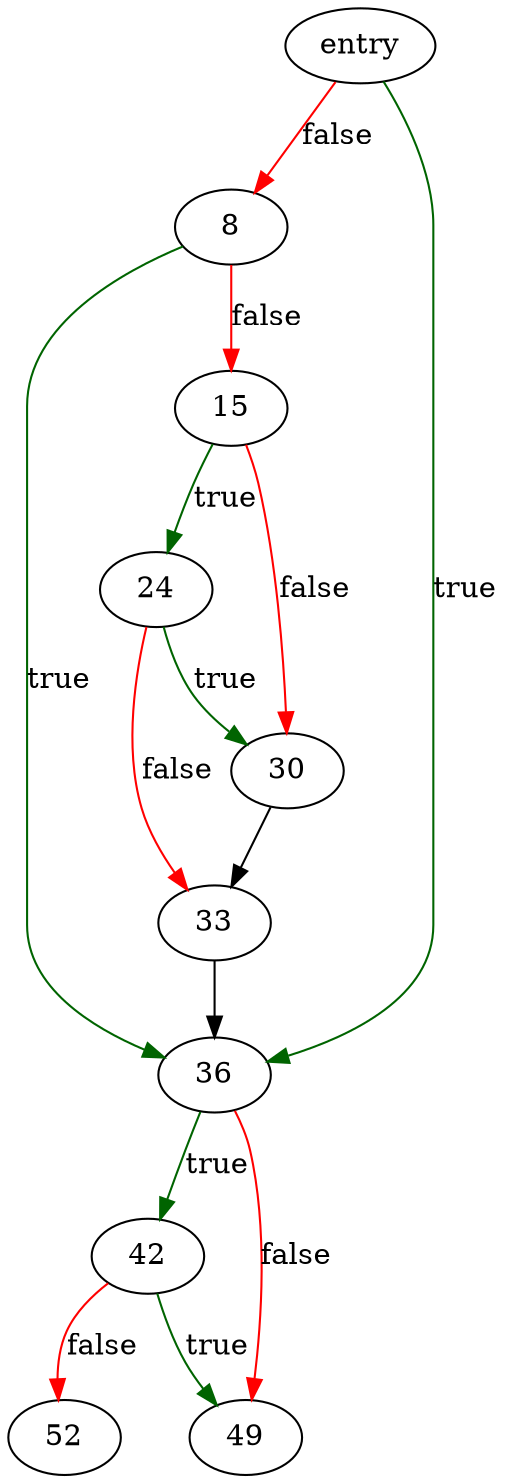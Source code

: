 digraph "unit_to_umax" {
	// Node definitions.
	1 [label=entry];
	8;
	15;
	24;
	30;
	33;
	36;
	42;
	49;
	52;

	// Edge definitions.
	1 -> 8 [
		color=red
		label=false
	];
	1 -> 36 [
		color=darkgreen
		label=true
	];
	8 -> 15 [
		color=red
		label=false
	];
	8 -> 36 [
		color=darkgreen
		label=true
	];
	15 -> 24 [
		color=darkgreen
		label=true
	];
	15 -> 30 [
		color=red
		label=false
	];
	24 -> 30 [
		color=darkgreen
		label=true
	];
	24 -> 33 [
		color=red
		label=false
	];
	30 -> 33;
	33 -> 36;
	36 -> 42 [
		color=darkgreen
		label=true
	];
	36 -> 49 [
		color=red
		label=false
	];
	42 -> 49 [
		color=darkgreen
		label=true
	];
	42 -> 52 [
		color=red
		label=false
	];
}